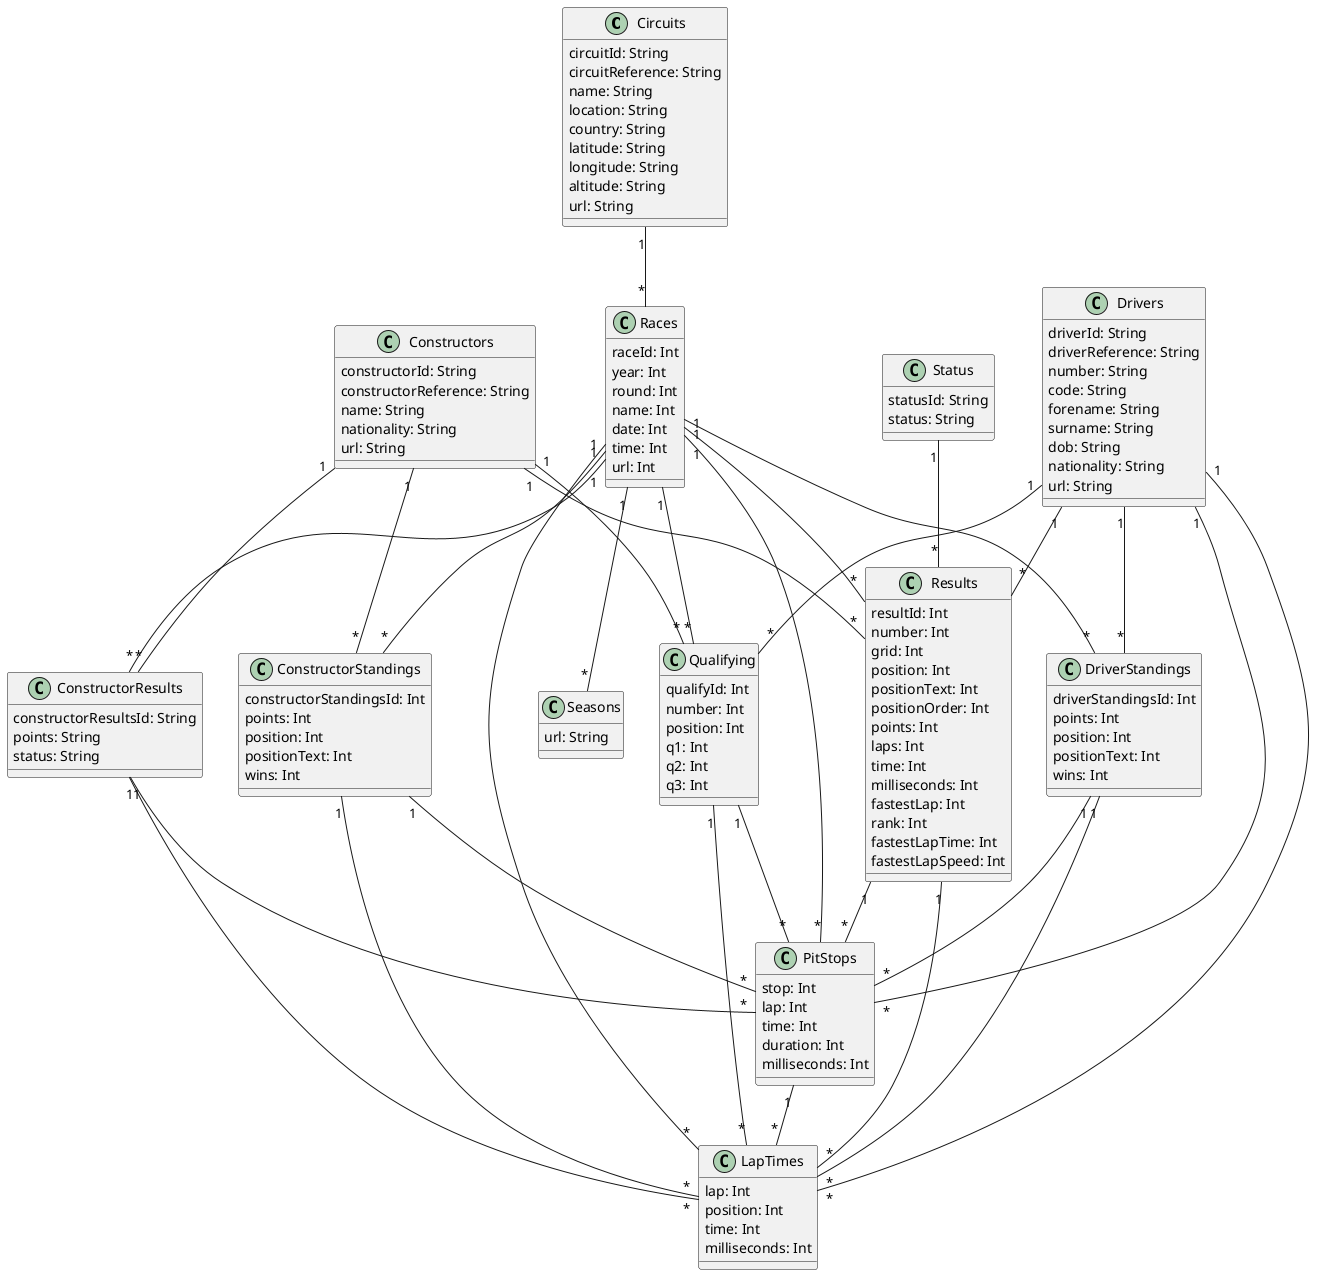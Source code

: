 @startuml "Formula1"


class Circuits{
  circuitId: String
  circuitReference: String
  name: String
  location: String
  country: String
  latitude: String
  longitude: String
  altitude: String
  url: String
}

class Races{
  raceId: Int
  year: Int
  round: Int
  name: Int
  date: Int
  time: Int
  url: Int
}

class Drivers{
  driverId: String
  driverReference: String
  number: String
  code: String
  forename: String
  surname: String
  dob: String
  nationality: String
  url: String
}

class Status{
  statusId: String
  status: String
}

class Seasons{
  url: String
}

class Constructors{
  constructorId: String
  constructorReference: String
  name: String
  nationality: String
  url: String
}

class ConstructorStandings{
  constructorStandingsId: Int
  points: Int
  position: Int
  positionText: Int
  wins: Int
}

class Results{
  resultId: Int
  number: Int
  grid: Int
  position: Int
  positionText: Int
  positionOrder: Int
  points: Int
  laps: Int
  time: Int
  milliseconds: Int
  fastestLap: Int
  rank: Int
  fastestLapTime: Int
  fastestLapSpeed: Int
}

class DriverStandings{
  driverStandingsId: Int
  points: Int
  position: Int
  positionText: Int
  wins: Int
}

class ConstructorResults{
  constructorResultsId: String
  points: String
  status: String
}

class Qualifying{
  qualifyId: Int
  number: Int
  position: Int
  q1: Int
  q2: Int
  q3: Int
}

class PitStops{
  stop: Int
  lap: Int
  time: Int
  duration: Int
  milliseconds: Int
}

class LapTimes{
  lap: Int
  position: Int
  time: Int
  milliseconds: Int
}



Circuits "1" -- "*" Races

Races "1" -- "*" ConstructorStandings

Races "1" -- "*" PitStops

Races "1" -- "*" ConstructorResults

Races "1" -- "*" Results

Races "1" -- "*" DriverStandings

Races "1" -- "*" Qualifying

Races "1" -- "*" LapTimes

Races "1" -- "*" Seasons

Drivers "1" -- "*" LapTimes

Drivers "1" -- "*" PitStops

Drivers "1" -- "*" Results

Drivers "1" -- "*" DriverStandings

Drivers "1" -- "*" Qualifying

Status "1" -- "*" Results

Constructors "1" -- "*" ConstructorStandings

Constructors "1" -- "*" Results

Constructors "1" -- "*" ConstructorResults

Constructors "1" -- "*" Qualifying

ConstructorStandings "1" -- "*" PitStops

ConstructorStandings "1" -- "*" LapTimes

Results "1" -- "*" LapTimes

Results "1" -- "*" PitStops

DriverStandings "1" -- "*" LapTimes

DriverStandings "1" -- "*" PitStops

ConstructorResults "1" -- "*" LapTimes

ConstructorResults "1" -- "*" PitStops

Qualifying "1" -- "*" PitStops

Qualifying "1" -- "*" LapTimes

PitStops "1" -- "*" LapTimes


@enduml